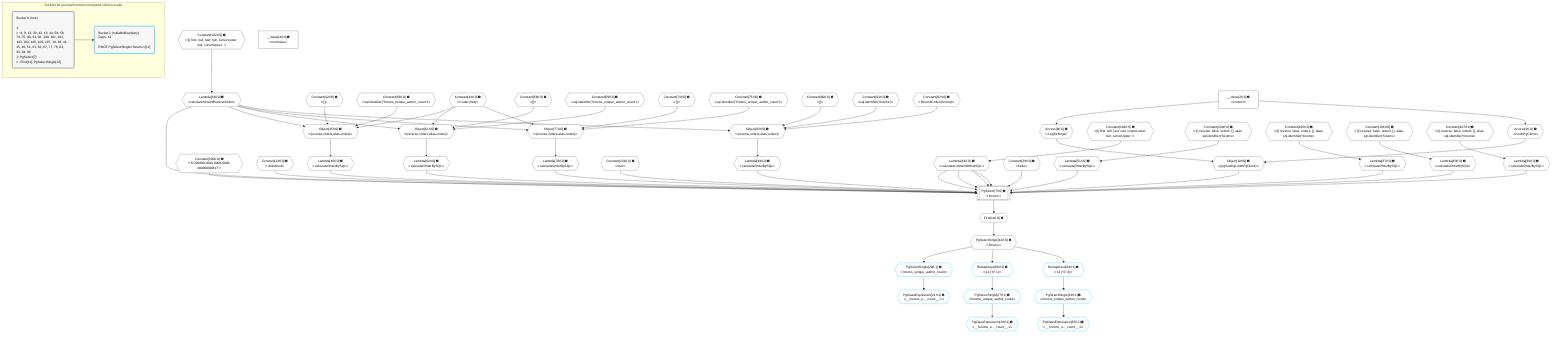 %%{init: {'themeVariables': { 'fontSize': '12px'}}}%%
graph TD
    classDef path fill:#eee,stroke:#000,color:#000
    classDef plan fill:#fff,stroke-width:1px,color:#000
    classDef itemplan fill:#fff,stroke-width:2px,color:#000
    classDef unbatchedplan fill:#dff,stroke-width:1px,color:#000
    classDef sideeffectplan fill:#fcc,stroke-width:2px,color:#000
    classDef bucket fill:#f6f6f6,color:#000,stroke-width:2px,text-align:left


    %% plan dependencies
    PgSelect7[["PgSelect[7∈0] ➊<br />ᐸforumsᐳ"]]:::plan
    Object10{{"Object[10∈0] ➊<br />ᐸ{pgSettings,withPgClient}ᐳ"}}:::plan
    Constant100{{"Constant[100∈0] ➊<br />ᐸ'f1700000-0000-0000-0000-000000000f17'ᐳ"}}:::plan
    Constant13{{"Constant[13∈0] ➊<br />ᐸundefinedᐳ"}}:::plan
    Lambda41{{"Lambda[41∈0] ➊<br />ᐸcalculateLimitAndOffsetSQLᐳ"}}:::plan
    Lambda46{{"Lambda[46∈0] ➊<br />ᐸcalculateOrderBySQLᐳ"}}:::plan
    Lambda51{{"Lambda[51∈0] ➊<br />ᐸcalculateOrderBySQLᐳ"}}:::plan
    Constant101{{"Constant[101∈0] ➊<br />ᐸtrueᐳ"}}:::plan
    Lambda62{{"Lambda[62∈0] ➊<br />ᐸcalculateOrderBySQLᐳ"}}:::plan
    Lambda67{{"Lambda[67∈0] ➊<br />ᐸcalculateOrderBySQLᐳ"}}:::plan
    Constant39{{"Constant[39∈0] ➊<br />ᐸfalseᐳ"}}:::plan
    Lambda78{{"Lambda[78∈0] ➊<br />ᐸcalculateOrderBySQLᐳ"}}:::plan
    Lambda83{{"Lambda[83∈0] ➊<br />ᐸcalculateOrderBySQLᐳ"}}:::plan
    Lambda38{{"Lambda[38∈0] ➊<br />ᐸcalculateShouldReverseOrderᐳ"}}:::plan
    Lambda94{{"Lambda[94∈0] ➊<br />ᐸcalculateOrderBySQLᐳ"}}:::plan
    Lambda99{{"Lambda[99∈0] ➊<br />ᐸcalculateOrderBySQLᐳ"}}:::plan
    Object10 & Constant100 & Constant13 & Lambda41 & Lambda46 & Lambda51 & Constant101 & Lambda41 & Lambda62 & Lambda67 & Constant39 & Lambda41 & Lambda78 & Lambda83 & Lambda38 & Lambda41 & Lambda94 & Lambda99 --> PgSelect7
    Object45{{"Object[45∈0] ➊<br />ᐸ{reverse,orders,alias,codec}ᐳ"}}:::plan
    Constant42{{"Constant[42∈0] ➊<br />ᐸ[]ᐳ"}}:::plan
    Constant43{{"Constant[43∈0] ➊<br />ᐸsql.identifier(”forums_unique_author_count”)ᐳ"}}:::plan
    Constant44{{"Constant[44∈0] ➊<br />ᐸCodec(int4)ᐳ"}}:::plan
    Lambda38 & Constant42 & Constant43 & Constant44 --> Object45
    Object61{{"Object[61∈0] ➊<br />ᐸ{reverse,orders,alias,codec}ᐳ"}}:::plan
    Constant58{{"Constant[58∈0] ➊<br />ᐸ[]ᐳ"}}:::plan
    Constant59{{"Constant[59∈0] ➊<br />ᐸsql.identifier(”forums_unique_author_count”)ᐳ"}}:::plan
    Lambda38 & Constant58 & Constant59 & Constant44 --> Object61
    Object77{{"Object[77∈0] ➊<br />ᐸ{reverse,orders,alias,codec}ᐳ"}}:::plan
    Constant74{{"Constant[74∈0] ➊<br />ᐸ[]ᐳ"}}:::plan
    Constant75{{"Constant[75∈0] ➊<br />ᐸsql.identifier(”forums_unique_author_count”)ᐳ"}}:::plan
    Lambda38 & Constant74 & Constant75 & Constant44 --> Object77
    Object93{{"Object[93∈0] ➊<br />ᐸ{reverse,orders,alias,codec}ᐳ"}}:::plan
    Constant90{{"Constant[90∈0] ➊<br />ᐸ[]ᐳ"}}:::plan
    Constant91{{"Constant[91∈0] ➊<br />ᐸsql.identifier(”forums”)ᐳ"}}:::plan
    Constant92{{"Constant[92∈0] ➊<br />ᐸRecordCodec(forums)ᐳ"}}:::plan
    Lambda38 & Constant90 & Constant91 & Constant92 --> Object93
    Access8{{"Access[8∈0] ➊<br />ᐸ2.pgSettingsᐳ"}}:::plan
    Access9{{"Access[9∈0] ➊<br />ᐸ2.withPgClientᐳ"}}:::plan
    Access8 & Access9 --> Object10
    __Value2["__Value[2∈0] ➊<br />ᐸcontextᐳ"]:::plan
    __Value2 --> Access8
    __Value2 --> Access9
    First11{{"First[11∈0] ➊"}}:::plan
    PgSelect7 --> First11
    PgSelectSingle12{{"PgSelectSingle[12∈0] ➊<br />ᐸforumsᐳ"}}:::plan
    First11 --> PgSelectSingle12
    Constant102{{"Constant[102∈0] ➊<br />ᐸ§{ first: null, last: null, cursorLower: null, cursorUpper: ᐳ"}}:::plan
    Constant102 --> Lambda38
    Constant103{{"Constant[103∈0] ➊<br />ᐸ§{ first: null, last: null, cursorLower: null, cursorUpper: ᐳ"}}:::plan
    Constant103 --> Lambda41
    Object45 --> Lambda46
    Constant104{{"Constant[104∈0] ➊<br />ᐸ§{ reverse: false, orders: [], alias: sql.identifier(”forumsᐳ"}}:::plan
    Constant104 --> Lambda51
    Object61 --> Lambda62
    Constant105{{"Constant[105∈0] ➊<br />ᐸ§{ reverse: false, orders: [], alias: sql.identifier(”forumsᐳ"}}:::plan
    Constant105 --> Lambda67
    Object77 --> Lambda78
    Constant106{{"Constant[106∈0] ➊<br />ᐸ§{ reverse: false, orders: [], alias: sql.identifier(”forumsᐳ"}}:::plan
    Constant106 --> Lambda83
    Object93 --> Lambda94
    Constant107{{"Constant[107∈0] ➊<br />ᐸ§{ reverse: false, orders: [], alias: sql.identifier(”forumsᐳ"}}:::plan
    Constant107 --> Lambda99
    __Value4["__Value[4∈0] ➊<br />ᐸrootValueᐳ"]:::plan
    PgSelectSingle20{{"PgSelectSingle[20∈1] ➊<br />ᐸforums_unique_author_countᐳ"}}:::plan
    PgSelectSingle12 --> PgSelectSingle20
    PgClassExpression21{{"PgClassExpression[21∈1] ➊<br />ᐸ__forums_u..._count__.vᐳ"}}:::plan
    PgSelectSingle20 --> PgClassExpression21
    PgSelectSingle27{{"PgSelectSingle[27∈1] ➊<br />ᐸforums_unique_author_countᐳ"}}:::plan
    RemapKeys68{{"RemapKeys[68∈1] ➊<br />ᐸ12:{”0”:1}ᐳ"}}:::plan
    RemapKeys68 --> PgSelectSingle27
    PgClassExpression28{{"PgClassExpression[28∈1] ➊<br />ᐸ__forums_u..._count__.vᐳ"}}:::plan
    PgSelectSingle27 --> PgClassExpression28
    PgSelectSingle34{{"PgSelectSingle[34∈1] ➊<br />ᐸforums_unique_author_countᐳ"}}:::plan
    RemapKeys84{{"RemapKeys[84∈1] ➊<br />ᐸ12:{”0”:2}ᐳ"}}:::plan
    RemapKeys84 --> PgSelectSingle34
    PgClassExpression35{{"PgClassExpression[35∈1] ➊<br />ᐸ__forums_u..._count__.vᐳ"}}:::plan
    PgSelectSingle34 --> PgClassExpression35
    PgSelectSingle12 --> RemapKeys68
    PgSelectSingle12 --> RemapKeys84

    %% define steps

    subgraph "Buckets for queries/functions/computed-column-scalar"
    Bucket0("Bucket 0 (root)<br /><br />1: <br />ᐳ: 8, 9, 13, 39, 42, 43, 44, 58, 59, 74, 75, 90, 91, 92, 100, 101, 102, 103, 104, 105, 106, 107, 10, 38, 41, 45, 46, 51, 61, 62, 67, 77, 78, 83, 93, 94, 99<br />2: PgSelect[7]<br />ᐳ: First[11], PgSelectSingle[12]"):::bucket
    classDef bucket0 stroke:#696969
    class Bucket0,__Value2,__Value4,PgSelect7,Access8,Access9,Object10,First11,PgSelectSingle12,Constant13,Lambda38,Constant39,Lambda41,Constant42,Constant43,Constant44,Object45,Lambda46,Lambda51,Constant58,Constant59,Object61,Lambda62,Lambda67,Constant74,Constant75,Object77,Lambda78,Lambda83,Constant90,Constant91,Constant92,Object93,Lambda94,Lambda99,Constant100,Constant101,Constant102,Constant103,Constant104,Constant105,Constant106,Constant107 bucket0
    Bucket1("Bucket 1 (nullableBoundary)<br />Deps: 12<br /><br />ROOT PgSelectSingleᐸforumsᐳ[12]"):::bucket
    classDef bucket1 stroke:#00bfff
    class Bucket1,PgSelectSingle20,PgClassExpression21,PgSelectSingle27,PgClassExpression28,PgSelectSingle34,PgClassExpression35,RemapKeys68,RemapKeys84 bucket1
    Bucket0 --> Bucket1
    end